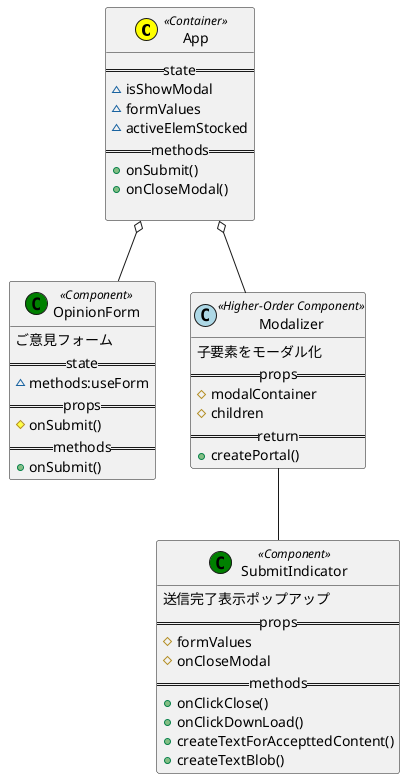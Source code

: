 @startuml class diagram

class App << (C,yellow) Container>> {
    ==state==
    ~isShowModal
    ~formValues
    ~activeElemStocked
    ==methods==
    +onSubmit()
    +onCloseModal()

}

class OpinionForm << (C,green) Component>> {
    ご意見フォーム
    ==state==
    ~methods:useForm
    ==props==
    #onSubmit()
    ==methods==
    +onSubmit()
}

class Modalizer << (C,lightblue) Higher-Order Component>> {
    子要素をモーダル化
    ==props==
    #modalContainer
    #children
    ==return==
    +createPortal()
}

class SubmitIndicator << (C,green) Component>> {
    送信完了表示ポップアップ
    ==props==
    #formValues
    #onCloseModal
    ==methods==
    +onClickClose()
    +onClickDownLoad()
    +createTextForAccepttedContent()
    +createTextBlob()
}

App o-- OpinionForm
App o-- Modalizer
Modalizer -- SubmitIndicator

@enduml